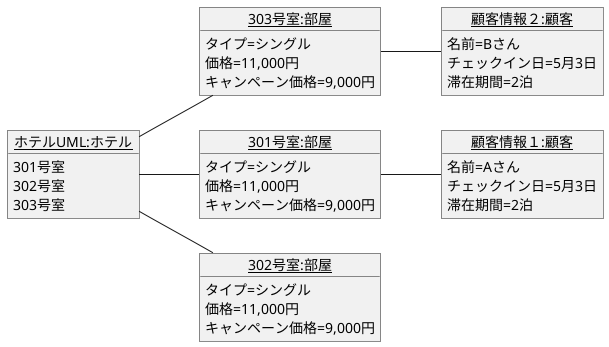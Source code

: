 @startuml
left to right direction
object "<u>顧客情報１:顧客</u>" as A{
名前=Aさん
チェックイン日=5月3日
滞在期間=2泊
}
object "<u>顧客情報２:顧客</u>" as B{
名前=Bさん
チェックイン日=5月3日
滞在期間=2泊
}
object "<u>301号室:部屋</u>" as r1{
タイプ=シングル
価格=11,000円
キャンペーン価格=9,000円
}
object "<u>302号室:部屋</u>" as r2{
タイプ=シングル
価格=11,000円
キャンペーン価格=9,000円
}
object "<u>303号室:部屋</u>" as r3{
タイプ=シングル
価格=11,000円
キャンペーン価格=9,000円
}
object "<u>ホテルUML:ホテル</u>" as h{
301号室
302号室
303号室
}
A -up- r1
B -up- r3
h -- r1
h -- r2
h -- r3
@enduml